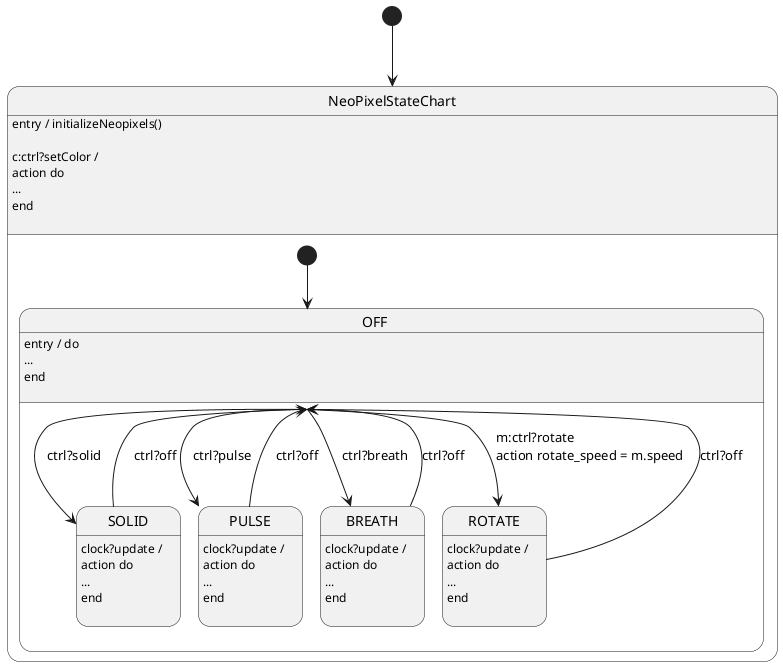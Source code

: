 @startuml
skinparam defaultTextAlignment left
[*] --> NeoPixelStateChart
state NeoPixelStateChart{
state OFF{
	OFF : entry / do \n...\nend\n

OFF --> SOLID : ctrl?solid

OFF --> PULSE : ctrl?pulse

OFF --> BREATH : ctrl?breath

OFF --> ROTATE : m:ctrl?rotate\naction rotate_speed = m.speed\n
}
state SOLID{

SOLID --> OFF : ctrl?off
	SOLID : clock?update / \naction do \n...\nend\n
}
state ROTATE{

ROTATE --> OFF : ctrl?off
	ROTATE : clock?update / \naction do \n...\nend\n
}
state BREATH{

BREATH --> OFF : ctrl?off
	BREATH : clock?update / \naction do \n...\nend\n
}
state PULSE{

PULSE --> OFF : ctrl?off
	PULSE : clock?update / \naction do \n...\nend\n
}
[*] --> OFF
	NeoPixelStateChart : entry / initializeNeopixels()\n
	NeoPixelStateChart : c:ctrl?setColor / \naction do \n...\nend\n
}
@enduml
